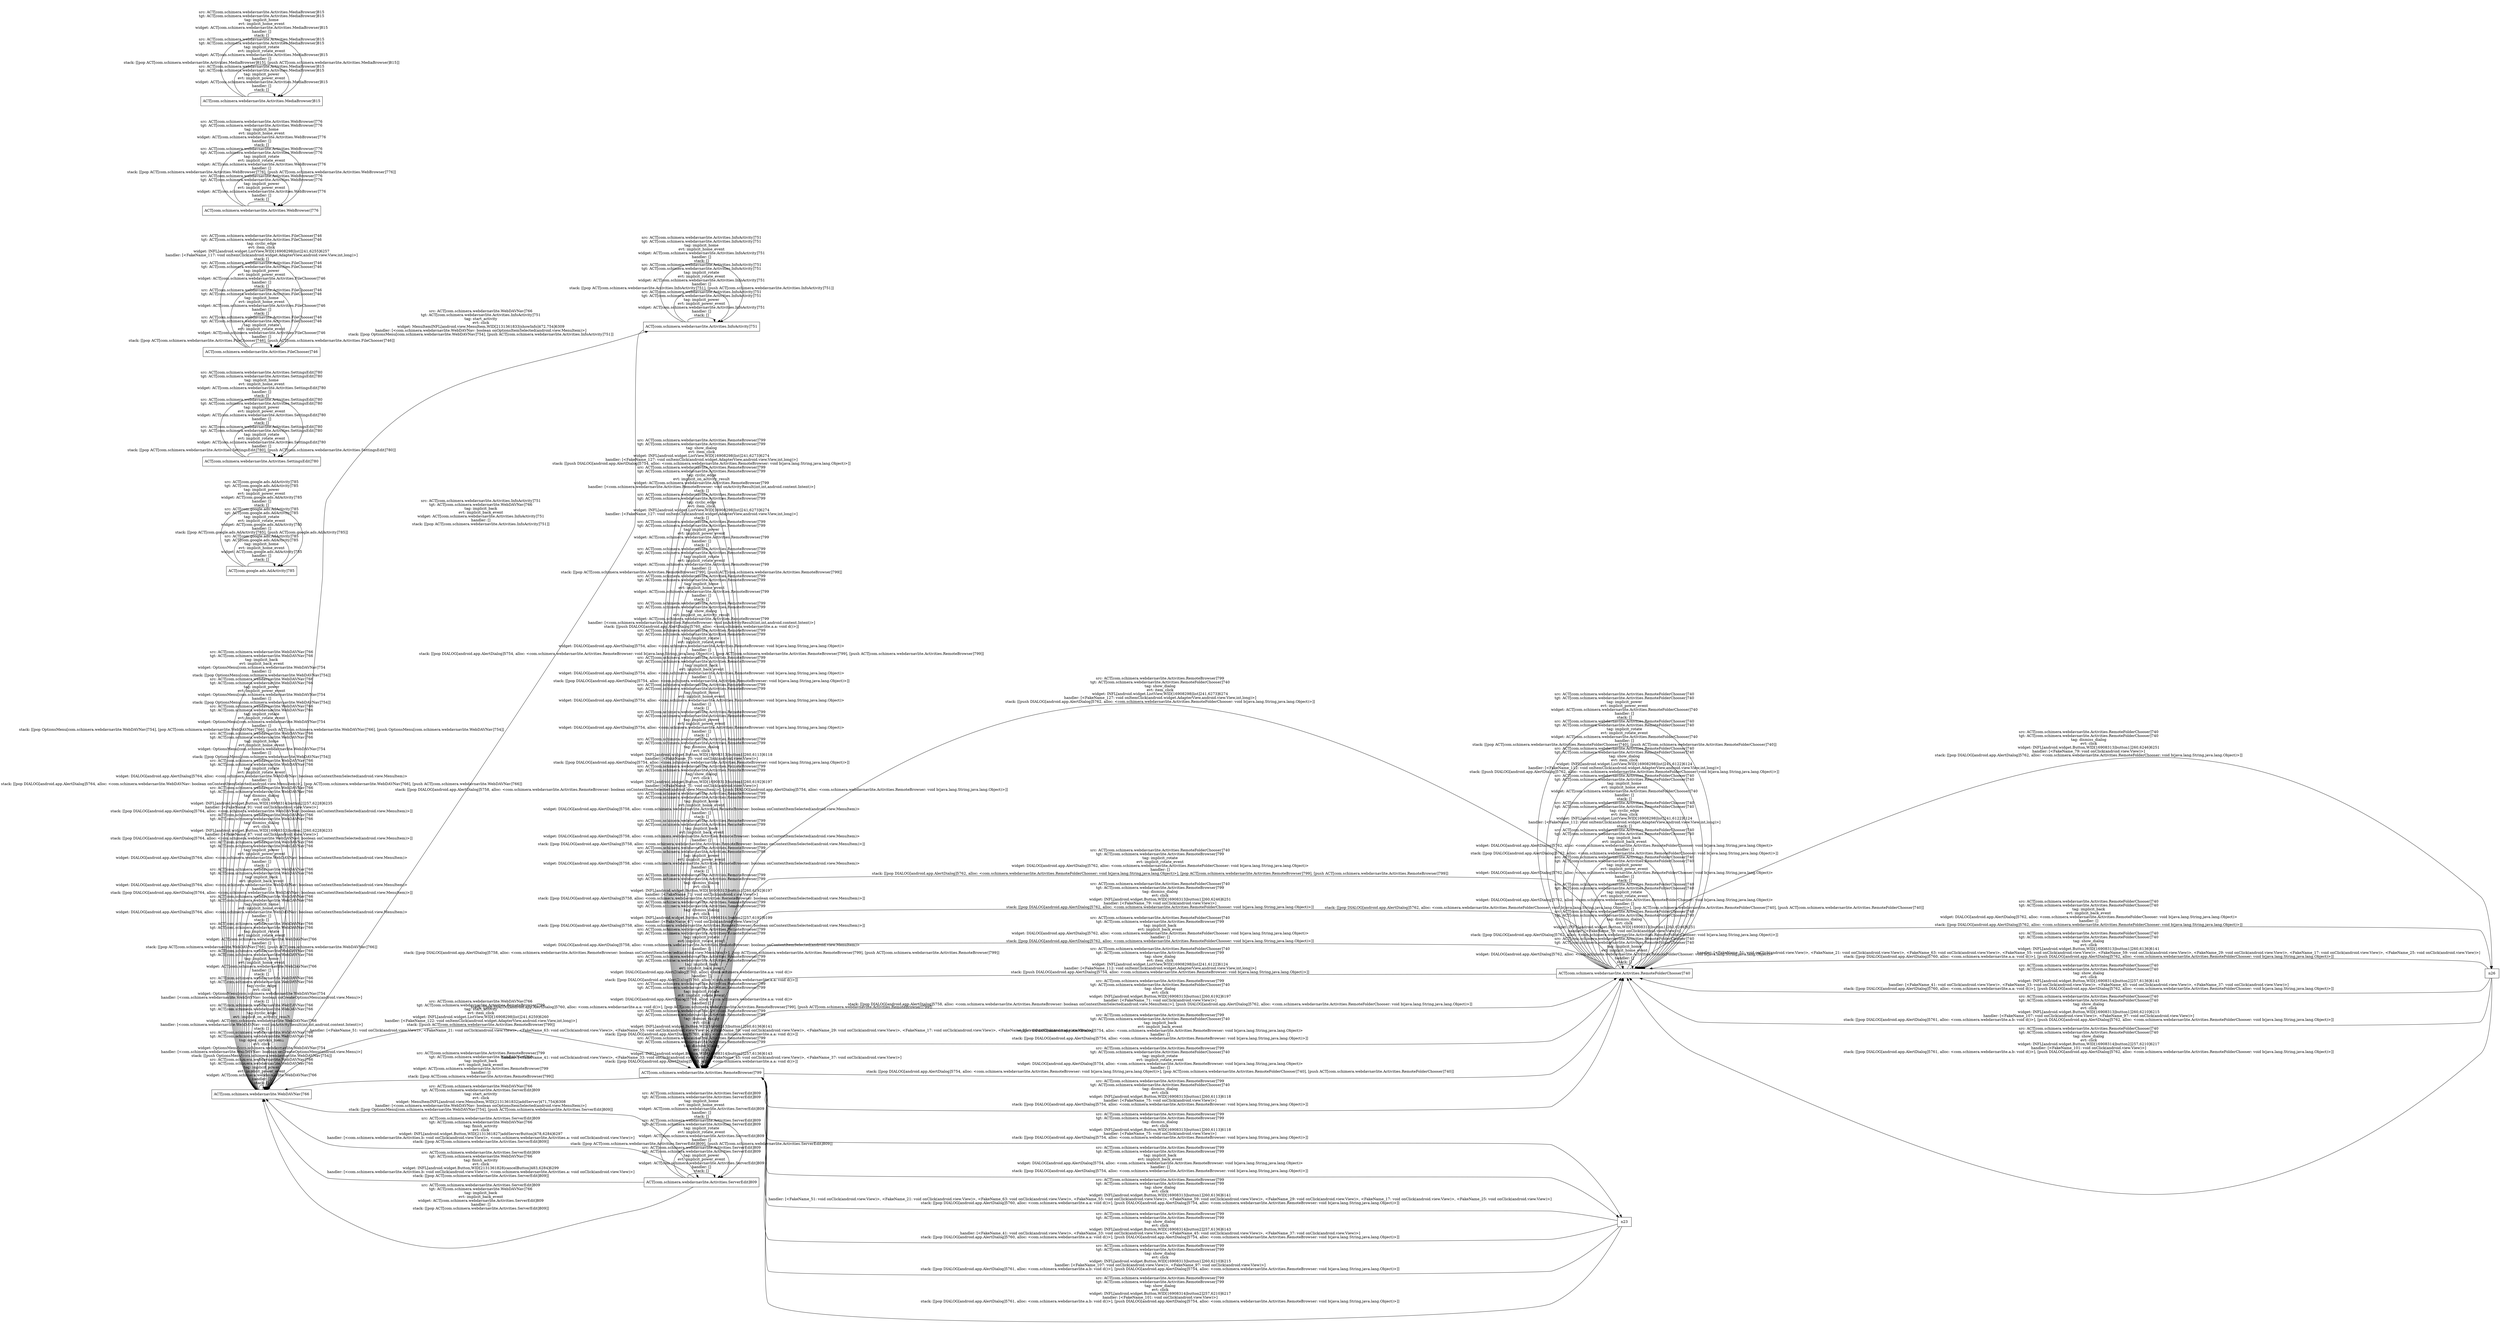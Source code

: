digraph G {
 rankdir=LR;
 node[shape=box];
 n4 [label="ACT[com.schimera.webdavnavlite.WebDAVNav]766"];
 n7 [label="ACT[com.google.ads.AdActivity]785"];
 n6 [label="ACT[com.schimera.webdavnavlite.Activities.SettingsEdit]780"];
 n2 [label="ACT[com.schimera.webdavnavlite.Activities.FileChooser]746"];
 n5 [label="ACT[com.schimera.webdavnavlite.Activities.WebBrowser]776"];
 n3 [label="ACT[com.schimera.webdavnavlite.Activities.InfoActivity]751"];
 n1 [label="ACT[com.schimera.webdavnavlite.Activities.RemoteFolderChooser]740"];
 n8 [label="ACT[com.schimera.webdavnavlite.Activities.RemoteBrowser]799"];
 n9 [label="ACT[com.schimera.webdavnavlite.Activities.ServerEdit]809"];
 n10 [label="ACT[com.schimera.webdavnavlite.Activities.MediaBrowser]815"];
 n8 -> n8 [label="src: ACT[com.schimera.webdavnavlite.Activities.RemoteBrowser]799\ntgt: ACT[com.schimera.webdavnavlite.Activities.RemoteBrowser]799\ntag: dismiss_dialog\nevt: click\nwidget: INFL[android.widget.Button,WID[16908314|button2]257,6136]6143\nhandler: [<FakeName_41: void onClick(android.view.View)>, <FakeName_33: void onClick(android.view.View)>, <FakeName_45: void onClick(android.view.View)>, <FakeName_37: void onClick(android.view.View)>]\nstack: [[pop DIALOG[android.app.AlertDialog]5760, alloc: <com.schimera.webdavnavlite.a.a: void d()>]]\n"];
 n8 -> n8 [label="src: ACT[com.schimera.webdavnavlite.Activities.RemoteBrowser]799\ntgt: ACT[com.schimera.webdavnavlite.Activities.RemoteBrowser]799\ntag: dismiss_dialog\nevt: click\nwidget: INFL[android.widget.Button,WID[16908313|button1]260,6136]6141\nhandler: [<FakeName_51: void onClick(android.view.View)>, <FakeName_21: void onClick(android.view.View)>, <FakeName_63: void onClick(android.view.View)>, <FakeName_55: void onClick(android.view.View)>, <FakeName_59: void onClick(android.view.View)>, <FakeName_29: void onClick(android.view.View)>, <FakeName_17: void onClick(android.view.View)>, <FakeName_25: void onClick(android.view.View)>]\nstack: [[pop DIALOG[android.app.AlertDialog]5760, alloc: <com.schimera.webdavnavlite.a.a: void d()>]]\n"];
 n8 -> n8 [label="src: ACT[com.schimera.webdavnavlite.Activities.RemoteBrowser]799\ntgt: ACT[com.schimera.webdavnavlite.Activities.RemoteBrowser]799\ntag: implicit_rotate\nevt: implicit_rotate_event\nwidget: DIALOG[android.app.AlertDialog]5760, alloc: <com.schimera.webdavnavlite.a.a: void d()>\nhandler: []\nstack: [[pop DIALOG[android.app.AlertDialog]5760, alloc: <com.schimera.webdavnavlite.a.a: void d()>], [pop ACT[com.schimera.webdavnavlite.Activities.RemoteBrowser]799], [push ACT[com.schimera.webdavnavlite.Activities.RemoteBrowser]799]]\n"];
 n8 -> n8 [label="src: ACT[com.schimera.webdavnavlite.Activities.RemoteBrowser]799\ntgt: ACT[com.schimera.webdavnavlite.Activities.RemoteBrowser]799\ntag: implicit_back\nevt: implicit_back_event\nwidget: DIALOG[android.app.AlertDialog]5760, alloc: <com.schimera.webdavnavlite.a.a: void d()>\nhandler: []\nstack: [[pop DIALOG[android.app.AlertDialog]5760, alloc: <com.schimera.webdavnavlite.a.a: void d()>]]\n"];
 n23 -> n8 [label="src: ACT[com.schimera.webdavnavlite.Activities.RemoteBrowser]799\ntgt: ACT[com.schimera.webdavnavlite.Activities.RemoteBrowser]799\ntag: show_dialog\nevt: click\nwidget: INFL[android.widget.Button,WID[16908313|button1]260,6136]6141\nhandler: [<FakeName_51: void onClick(android.view.View)>, <FakeName_21: void onClick(android.view.View)>, <FakeName_63: void onClick(android.view.View)>, <FakeName_55: void onClick(android.view.View)>, <FakeName_59: void onClick(android.view.View)>, <FakeName_29: void onClick(android.view.View)>, <FakeName_17: void onClick(android.view.View)>, <FakeName_25: void onClick(android.view.View)>]\nstack: [[pop DIALOG[android.app.AlertDialog]5760, alloc: <com.schimera.webdavnavlite.a.a: void d()>], [push DIALOG[android.app.AlertDialog]5754, alloc: <com.schimera.webdavnavlite.Activities.RemoteBrowser: void b(java.lang.String,java.lang.Object)>]]\n"];
 n23 -> n8 [label="src: ACT[com.schimera.webdavnavlite.Activities.RemoteBrowser]799\ntgt: ACT[com.schimera.webdavnavlite.Activities.RemoteBrowser]799\ntag: show_dialog\nevt: click\nwidget: INFL[android.widget.Button,WID[16908314|button2]257,6136]6143\nhandler: [<FakeName_41: void onClick(android.view.View)>, <FakeName_33: void onClick(android.view.View)>, <FakeName_45: void onClick(android.view.View)>, <FakeName_37: void onClick(android.view.View)>]\nstack: [[pop DIALOG[android.app.AlertDialog]5760, alloc: <com.schimera.webdavnavlite.a.a: void d()>], [push DIALOG[android.app.AlertDialog]5754, alloc: <com.schimera.webdavnavlite.Activities.RemoteBrowser: void b(java.lang.String,java.lang.Object)>]]\n"];
 n26 -> n1 [label="src: ACT[com.schimera.webdavnavlite.Activities.RemoteFolderChooser]740\ntgt: ACT[com.schimera.webdavnavlite.Activities.RemoteFolderChooser]740\ntag: show_dialog\nevt: click\nwidget: INFL[android.widget.Button,WID[16908313|button1]260,6136]6141\nhandler: [<FakeName_51: void onClick(android.view.View)>, <FakeName_21: void onClick(android.view.View)>, <FakeName_63: void onClick(android.view.View)>, <FakeName_55: void onClick(android.view.View)>, <FakeName_59: void onClick(android.view.View)>, <FakeName_29: void onClick(android.view.View)>, <FakeName_17: void onClick(android.view.View)>, <FakeName_25: void onClick(android.view.View)>]\nstack: [[pop DIALOG[android.app.AlertDialog]5760, alloc: <com.schimera.webdavnavlite.a.a: void d()>], [push DIALOG[android.app.AlertDialog]5762, alloc: <com.schimera.webdavnavlite.Activities.RemoteFolderChooser: void b(java.lang.String,java.lang.Object)>]]\n"];
 n26 -> n1 [label="src: ACT[com.schimera.webdavnavlite.Activities.RemoteFolderChooser]740\ntgt: ACT[com.schimera.webdavnavlite.Activities.RemoteFolderChooser]740\ntag: show_dialog\nevt: click\nwidget: INFL[android.widget.Button,WID[16908314|button2]257,6136]6143\nhandler: [<FakeName_41: void onClick(android.view.View)>, <FakeName_33: void onClick(android.view.View)>, <FakeName_45: void onClick(android.view.View)>, <FakeName_37: void onClick(android.view.View)>]\nstack: [[pop DIALOG[android.app.AlertDialog]5760, alloc: <com.schimera.webdavnavlite.a.a: void d()>], [push DIALOG[android.app.AlertDialog]5762, alloc: <com.schimera.webdavnavlite.Activities.RemoteFolderChooser: void b(java.lang.String,java.lang.Object)>]]\n"];
 n4 -> n4 [label="src: ACT[com.schimera.webdavnavlite.WebDAVNav]766\ntgt: ACT[com.schimera.webdavnavlite.WebDAVNav]766\ntag: implicit_power\nevt: implicit_power_event\nwidget: ACT[com.schimera.webdavnavlite.WebDAVNav]766\nhandler: []\nstack: []\n"];
 n4 -> n4 [label="src: ACT[com.schimera.webdavnavlite.WebDAVNav]766\ntgt: ACT[com.schimera.webdavnavlite.WebDAVNav]766\ntag: open_options_menu\nevt: click\nwidget: OptionsMenu[com.schimera.webdavnavlite.WebDAVNav]754\nhandler: [<com.schimera.webdavnavlite.WebDAVNav: boolean onCreateOptionsMenu(android.view.Menu)>]\nstack: [[push OptionsMenu[com.schimera.webdavnavlite.WebDAVNav]754]]\n"];
 n4 -> n4 [label="src: ACT[com.schimera.webdavnavlite.WebDAVNav]766\ntgt: ACT[com.schimera.webdavnavlite.WebDAVNav]766\ntag: cyclic_edge\nevt: implicit_on_activity_result\nwidget: ACT[com.schimera.webdavnavlite.WebDAVNav]766\nhandler: [<com.schimera.webdavnavlite.WebDAVNav: void onActivityResult(int,int,android.content.Intent)>]\nstack: []\n"];
 n4 -> n4 [label="src: ACT[com.schimera.webdavnavlite.WebDAVNav]766\ntgt: ACT[com.schimera.webdavnavlite.WebDAVNav]766\ntag: cyclic_edge\nevt: click\nwidget: OptionsMenu[com.schimera.webdavnavlite.WebDAVNav]754\nhandler: [<com.schimera.webdavnavlite.WebDAVNav: boolean onCreateOptionsMenu(android.view.Menu)>]\nstack: []\n"];
 n4 -> n4 [label="src: ACT[com.schimera.webdavnavlite.WebDAVNav]766\ntgt: ACT[com.schimera.webdavnavlite.WebDAVNav]766\ntag: implicit_home\nevt: implicit_home_event\nwidget: ACT[com.schimera.webdavnavlite.WebDAVNav]766\nhandler: []\nstack: []\n"];
 n4 -> n4 [label="src: ACT[com.schimera.webdavnavlite.WebDAVNav]766\ntgt: ACT[com.schimera.webdavnavlite.WebDAVNav]766\ntag: implicit_rotate\nevt: implicit_rotate_event\nwidget: ACT[com.schimera.webdavnavlite.WebDAVNav]766\nhandler: []\nstack: [[pop ACT[com.schimera.webdavnavlite.WebDAVNav]766], [push ACT[com.schimera.webdavnavlite.WebDAVNav]766]]\n"];
 n4 -> n8 [label="src: ACT[com.schimera.webdavnavlite.WebDAVNav]766\ntgt: ACT[com.schimera.webdavnavlite.Activities.RemoteBrowser]799\ntag: start_activity\nevt: item_click\nwidget: INFL[android.widget.ListView,WID[16908298|list]241,6259]6260\nhandler: [<FakeName_122: void onItemClick(android.widget.AdapterView,android.view.View,int,long)>]\nstack: [[push ACT[com.schimera.webdavnavlite.Activities.RemoteBrowser]799]]\n"];
 n7 -> n7 [label="src: ACT[com.google.ads.AdActivity]785\ntgt: ACT[com.google.ads.AdActivity]785\ntag: implicit_home\nevt: implicit_home_event\nwidget: ACT[com.google.ads.AdActivity]785\nhandler: []\nstack: []\n"];
 n7 -> n7 [label="src: ACT[com.google.ads.AdActivity]785\ntgt: ACT[com.google.ads.AdActivity]785\ntag: implicit_rotate\nevt: implicit_rotate_event\nwidget: ACT[com.google.ads.AdActivity]785\nhandler: []\nstack: [[pop ACT[com.google.ads.AdActivity]785], [push ACT[com.google.ads.AdActivity]785]]\n"];
 n7 -> n7 [label="src: ACT[com.google.ads.AdActivity]785\ntgt: ACT[com.google.ads.AdActivity]785\ntag: implicit_power\nevt: implicit_power_event\nwidget: ACT[com.google.ads.AdActivity]785\nhandler: []\nstack: []\n"];
 n8 -> n1 [label="src: ACT[com.schimera.webdavnavlite.Activities.RemoteBrowser]799\ntgt: ACT[com.schimera.webdavnavlite.Activities.RemoteFolderChooser]740\ntag: show_dialog\nevt: click\nwidget: INFL[android.widget.Button,WID[16908313|button1]260,6192]6197\nhandler: [<FakeName_71: void onClick(android.view.View)>]\nstack: [[pop DIALOG[android.app.AlertDialog]5758, alloc: <com.schimera.webdavnavlite.Activities.RemoteBrowser: boolean onContextItemSelected(android.view.MenuItem)>], [push DIALOG[android.app.AlertDialog]5762, alloc: <com.schimera.webdavnavlite.Activities.RemoteFolderChooser: void b(java.lang.String,java.lang.Object)>]]\n"];
 n8 -> n8 [label="src: ACT[com.schimera.webdavnavlite.Activities.RemoteBrowser]799\ntgt: ACT[com.schimera.webdavnavlite.Activities.RemoteBrowser]799\ntag: implicit_rotate\nevt: implicit_rotate_event\nwidget: DIALOG[android.app.AlertDialog]5758, alloc: <com.schimera.webdavnavlite.Activities.RemoteBrowser: boolean onContextItemSelected(android.view.MenuItem)>\nhandler: []\nstack: [[pop DIALOG[android.app.AlertDialog]5758, alloc: <com.schimera.webdavnavlite.Activities.RemoteBrowser: boolean onContextItemSelected(android.view.MenuItem)>], [pop ACT[com.schimera.webdavnavlite.Activities.RemoteBrowser]799], [push ACT[com.schimera.webdavnavlite.Activities.RemoteBrowser]799]]\n"];
 n8 -> n8 [label="src: ACT[com.schimera.webdavnavlite.Activities.RemoteBrowser]799\ntgt: ACT[com.schimera.webdavnavlite.Activities.RemoteBrowser]799\ntag: dismiss_dialog\nevt: click\nwidget: INFL[android.widget.Button,WID[16908314|button2]257,6192]6199\nhandler: [<FakeName_67: void onClick(android.view.View)>]\nstack: [[pop DIALOG[android.app.AlertDialog]5758, alloc: <com.schimera.webdavnavlite.Activities.RemoteBrowser: boolean onContextItemSelected(android.view.MenuItem)>]]\n"];
 n8 -> n8 [label="src: ACT[com.schimera.webdavnavlite.Activities.RemoteBrowser]799\ntgt: ACT[com.schimera.webdavnavlite.Activities.RemoteBrowser]799\ntag: dismiss_dialog\nevt: click\nwidget: INFL[android.widget.Button,WID[16908313|button1]260,6192]6197\nhandler: [<FakeName_71: void onClick(android.view.View)>]\nstack: [[pop DIALOG[android.app.AlertDialog]5758, alloc: <com.schimera.webdavnavlite.Activities.RemoteBrowser: boolean onContextItemSelected(android.view.MenuItem)>]]\n"];
 n8 -> n8 [label="src: ACT[com.schimera.webdavnavlite.Activities.RemoteBrowser]799\ntgt: ACT[com.schimera.webdavnavlite.Activities.RemoteBrowser]799\ntag: implicit_power\nevt: implicit_power_event\nwidget: DIALOG[android.app.AlertDialog]5758, alloc: <com.schimera.webdavnavlite.Activities.RemoteBrowser: boolean onContextItemSelected(android.view.MenuItem)>\nhandler: []\nstack: []\n"];
 n8 -> n8 [label="src: ACT[com.schimera.webdavnavlite.Activities.RemoteBrowser]799\ntgt: ACT[com.schimera.webdavnavlite.Activities.RemoteBrowser]799\ntag: implicit_back\nevt: implicit_back_event\nwidget: DIALOG[android.app.AlertDialog]5758, alloc: <com.schimera.webdavnavlite.Activities.RemoteBrowser: boolean onContextItemSelected(android.view.MenuItem)>\nhandler: []\nstack: [[pop DIALOG[android.app.AlertDialog]5758, alloc: <com.schimera.webdavnavlite.Activities.RemoteBrowser: boolean onContextItemSelected(android.view.MenuItem)>]]\n"];
 n8 -> n8 [label="src: ACT[com.schimera.webdavnavlite.Activities.RemoteBrowser]799\ntgt: ACT[com.schimera.webdavnavlite.Activities.RemoteBrowser]799\ntag: implicit_home\nevt: implicit_home_event\nwidget: DIALOG[android.app.AlertDialog]5758, alloc: <com.schimera.webdavnavlite.Activities.RemoteBrowser: boolean onContextItemSelected(android.view.MenuItem)>\nhandler: []\nstack: []\n"];
 n8 -> n8 [label="src: ACT[com.schimera.webdavnavlite.Activities.RemoteBrowser]799\ntgt: ACT[com.schimera.webdavnavlite.Activities.RemoteBrowser]799\ntag: show_dialog\nevt: click\nwidget: INFL[android.widget.Button,WID[16908313|button1]260,6192]6197\nhandler: [<FakeName_71: void onClick(android.view.View)>]\nstack: [[pop DIALOG[android.app.AlertDialog]5758, alloc: <com.schimera.webdavnavlite.Activities.RemoteBrowser: boolean onContextItemSelected(android.view.MenuItem)>], [push DIALOG[android.app.AlertDialog]5754, alloc: <com.schimera.webdavnavlite.Activities.RemoteBrowser: void b(java.lang.String,java.lang.Object)>]]\n"];
 n6 -> n6 [label="src: ACT[com.schimera.webdavnavlite.Activities.SettingsEdit]780\ntgt: ACT[com.schimera.webdavnavlite.Activities.SettingsEdit]780\ntag: implicit_rotate\nevt: implicit_rotate_event\nwidget: ACT[com.schimera.webdavnavlite.Activities.SettingsEdit]780\nhandler: []\nstack: [[pop ACT[com.schimera.webdavnavlite.Activities.SettingsEdit]780], [push ACT[com.schimera.webdavnavlite.Activities.SettingsEdit]780]]\n"];
 n6 -> n6 [label="src: ACT[com.schimera.webdavnavlite.Activities.SettingsEdit]780\ntgt: ACT[com.schimera.webdavnavlite.Activities.SettingsEdit]780\ntag: implicit_power\nevt: implicit_power_event\nwidget: ACT[com.schimera.webdavnavlite.Activities.SettingsEdit]780\nhandler: []\nstack: []\n"];
 n6 -> n6 [label="src: ACT[com.schimera.webdavnavlite.Activities.SettingsEdit]780\ntgt: ACT[com.schimera.webdavnavlite.Activities.SettingsEdit]780\ntag: implicit_home\nevt: implicit_home_event\nwidget: ACT[com.schimera.webdavnavlite.Activities.SettingsEdit]780\nhandler: []\nstack: []\n"];
 n8 -> n1 [label="src: ACT[com.schimera.webdavnavlite.Activities.RemoteBrowser]799\ntgt: ACT[com.schimera.webdavnavlite.Activities.RemoteFolderChooser]740\ntag: implicit_back\nevt: implicit_back_event\nwidget: DIALOG[android.app.AlertDialog]5754, alloc: <com.schimera.webdavnavlite.Activities.RemoteBrowser: void b(java.lang.String,java.lang.Object)>\nhandler: []\nstack: [[pop DIALOG[android.app.AlertDialog]5754, alloc: <com.schimera.webdavnavlite.Activities.RemoteBrowser: void b(java.lang.String,java.lang.Object)>]]\n"];
 n8 -> n1 [label="src: ACT[com.schimera.webdavnavlite.Activities.RemoteBrowser]799\ntgt: ACT[com.schimera.webdavnavlite.Activities.RemoteFolderChooser]740\ntag: implicit_rotate\nevt: implicit_rotate_event\nwidget: DIALOG[android.app.AlertDialog]5754, alloc: <com.schimera.webdavnavlite.Activities.RemoteBrowser: void b(java.lang.String,java.lang.Object)>\nhandler: []\nstack: [[pop DIALOG[android.app.AlertDialog]5754, alloc: <com.schimera.webdavnavlite.Activities.RemoteBrowser: void b(java.lang.String,java.lang.Object)>], [pop ACT[com.schimera.webdavnavlite.Activities.RemoteFolderChooser]740], [push ACT[com.schimera.webdavnavlite.Activities.RemoteFolderChooser]740]]\n"];
 n8 -> n8 [label="src: ACT[com.schimera.webdavnavlite.Activities.RemoteBrowser]799\ntgt: ACT[com.schimera.webdavnavlite.Activities.RemoteBrowser]799\ntag: dismiss_dialog\nevt: click\nwidget: INFL[android.widget.Button,WID[16908313|button1]260,6113]6118\nhandler: [<FakeName_75: void onClick(android.view.View)>]\nstack: [[pop DIALOG[android.app.AlertDialog]5754, alloc: <com.schimera.webdavnavlite.Activities.RemoteBrowser: void b(java.lang.String,java.lang.Object)>]]\n"];
 n8 -> n8 [label="src: ACT[com.schimera.webdavnavlite.Activities.RemoteBrowser]799\ntgt: ACT[com.schimera.webdavnavlite.Activities.RemoteBrowser]799\ntag: implicit_power\nevt: implicit_power_event\nwidget: DIALOG[android.app.AlertDialog]5754, alloc: <com.schimera.webdavnavlite.Activities.RemoteBrowser: void b(java.lang.String,java.lang.Object)>\nhandler: []\nstack: []\n"];
 n8 -> n8 [label="src: ACT[com.schimera.webdavnavlite.Activities.RemoteBrowser]799\ntgt: ACT[com.schimera.webdavnavlite.Activities.RemoteBrowser]799\ntag: implicit_home\nevt: implicit_home_event\nwidget: DIALOG[android.app.AlertDialog]5754, alloc: <com.schimera.webdavnavlite.Activities.RemoteBrowser: void b(java.lang.String,java.lang.Object)>\nhandler: []\nstack: []\n"];
 n8 -> n23 [label="src: ACT[com.schimera.webdavnavlite.Activities.RemoteBrowser]799\ntgt: ACT[com.schimera.webdavnavlite.Activities.RemoteBrowser]799\ntag: dismiss_dialog\nevt: click\nwidget: INFL[android.widget.Button,WID[16908313|button1]260,6113]6118\nhandler: [<FakeName_75: void onClick(android.view.View)>]\nstack: [[pop DIALOG[android.app.AlertDialog]5754, alloc: <com.schimera.webdavnavlite.Activities.RemoteBrowser: void b(java.lang.String,java.lang.Object)>]]\n"];
 n8 -> n8 [label="src: ACT[com.schimera.webdavnavlite.Activities.RemoteBrowser]799\ntgt: ACT[com.schimera.webdavnavlite.Activities.RemoteBrowser]799\ntag: implicit_back\nevt: implicit_back_event\nwidget: DIALOG[android.app.AlertDialog]5754, alloc: <com.schimera.webdavnavlite.Activities.RemoteBrowser: void b(java.lang.String,java.lang.Object)>\nhandler: []\nstack: [[pop DIALOG[android.app.AlertDialog]5754, alloc: <com.schimera.webdavnavlite.Activities.RemoteBrowser: void b(java.lang.String,java.lang.Object)>]]\n"];
 n8 -> n8 [label="src: ACT[com.schimera.webdavnavlite.Activities.RemoteBrowser]799\ntgt: ACT[com.schimera.webdavnavlite.Activities.RemoteBrowser]799\ntag: implicit_rotate\nevt: implicit_rotate_event\nwidget: DIALOG[android.app.AlertDialog]5754, alloc: <com.schimera.webdavnavlite.Activities.RemoteBrowser: void b(java.lang.String,java.lang.Object)>\nhandler: []\nstack: [[pop DIALOG[android.app.AlertDialog]5754, alloc: <com.schimera.webdavnavlite.Activities.RemoteBrowser: void b(java.lang.String,java.lang.Object)>], [pop ACT[com.schimera.webdavnavlite.Activities.RemoteBrowser]799], [push ACT[com.schimera.webdavnavlite.Activities.RemoteBrowser]799]]\n"];
 n8 -> n23 [label="src: ACT[com.schimera.webdavnavlite.Activities.RemoteBrowser]799\ntgt: ACT[com.schimera.webdavnavlite.Activities.RemoteBrowser]799\ntag: implicit_back\nevt: implicit_back_event\nwidget: DIALOG[android.app.AlertDialog]5754, alloc: <com.schimera.webdavnavlite.Activities.RemoteBrowser: void b(java.lang.String,java.lang.Object)>\nhandler: []\nstack: [[pop DIALOG[android.app.AlertDialog]5754, alloc: <com.schimera.webdavnavlite.Activities.RemoteBrowser: void b(java.lang.String,java.lang.Object)>]]\n"];
 n8 -> n1 [label="src: ACT[com.schimera.webdavnavlite.Activities.RemoteBrowser]799\ntgt: ACT[com.schimera.webdavnavlite.Activities.RemoteFolderChooser]740\ntag: dismiss_dialog\nevt: click\nwidget: INFL[android.widget.Button,WID[16908313|button1]260,6113]6118\nhandler: [<FakeName_75: void onClick(android.view.View)>]\nstack: [[pop DIALOG[android.app.AlertDialog]5754, alloc: <com.schimera.webdavnavlite.Activities.RemoteBrowser: void b(java.lang.String,java.lang.Object)>]]\n"];
 n1 -> n8 [label="src: ACT[com.schimera.webdavnavlite.Activities.RemoteFolderChooser]740\ntgt: ACT[com.schimera.webdavnavlite.Activities.RemoteBrowser]799\ntag: implicit_rotate\nevt: implicit_rotate_event\nwidget: DIALOG[android.app.AlertDialog]5762, alloc: <com.schimera.webdavnavlite.Activities.RemoteFolderChooser: void b(java.lang.String,java.lang.Object)>\nhandler: []\nstack: [[pop DIALOG[android.app.AlertDialog]5762, alloc: <com.schimera.webdavnavlite.Activities.RemoteFolderChooser: void b(java.lang.String,java.lang.Object)>], [pop ACT[com.schimera.webdavnavlite.Activities.RemoteBrowser]799], [push ACT[com.schimera.webdavnavlite.Activities.RemoteBrowser]799]]\n"];
 n1 -> n8 [label="src: ACT[com.schimera.webdavnavlite.Activities.RemoteFolderChooser]740\ntgt: ACT[com.schimera.webdavnavlite.Activities.RemoteBrowser]799\ntag: dismiss_dialog\nevt: click\nwidget: INFL[android.widget.Button,WID[16908313|button1]260,6246]6251\nhandler: [<FakeName_79: void onClick(android.view.View)>]\nstack: [[pop DIALOG[android.app.AlertDialog]5762, alloc: <com.schimera.webdavnavlite.Activities.RemoteFolderChooser: void b(java.lang.String,java.lang.Object)>]]\n"];
 n1 -> n26 [label="src: ACT[com.schimera.webdavnavlite.Activities.RemoteFolderChooser]740\ntgt: ACT[com.schimera.webdavnavlite.Activities.RemoteFolderChooser]740\ntag: dismiss_dialog\nevt: click\nwidget: INFL[android.widget.Button,WID[16908313|button1]260,6246]6251\nhandler: [<FakeName_79: void onClick(android.view.View)>]\nstack: [[pop DIALOG[android.app.AlertDialog]5762, alloc: <com.schimera.webdavnavlite.Activities.RemoteFolderChooser: void b(java.lang.String,java.lang.Object)>]]\n"];
 n1 -> n1 [label="src: ACT[com.schimera.webdavnavlite.Activities.RemoteFolderChooser]740\ntgt: ACT[com.schimera.webdavnavlite.Activities.RemoteFolderChooser]740\ntag: implicit_home\nevt: implicit_home_event\nwidget: DIALOG[android.app.AlertDialog]5762, alloc: <com.schimera.webdavnavlite.Activities.RemoteFolderChooser: void b(java.lang.String,java.lang.Object)>\nhandler: []\nstack: []\n"];
 n1 -> n26 [label="src: ACT[com.schimera.webdavnavlite.Activities.RemoteFolderChooser]740\ntgt: ACT[com.schimera.webdavnavlite.Activities.RemoteFolderChooser]740\ntag: implicit_back\nevt: implicit_back_event\nwidget: DIALOG[android.app.AlertDialog]5762, alloc: <com.schimera.webdavnavlite.Activities.RemoteFolderChooser: void b(java.lang.String,java.lang.Object)>\nhandler: []\nstack: [[pop DIALOG[android.app.AlertDialog]5762, alloc: <com.schimera.webdavnavlite.Activities.RemoteFolderChooser: void b(java.lang.String,java.lang.Object)>]]\n"];
 n1 -> n1 [label="src: ACT[com.schimera.webdavnavlite.Activities.RemoteFolderChooser]740\ntgt: ACT[com.schimera.webdavnavlite.Activities.RemoteFolderChooser]740\ntag: dismiss_dialog\nevt: click\nwidget: INFL[android.widget.Button,WID[16908313|button1]260,6246]6251\nhandler: [<FakeName_79: void onClick(android.view.View)>]\nstack: [[pop DIALOG[android.app.AlertDialog]5762, alloc: <com.schimera.webdavnavlite.Activities.RemoteFolderChooser: void b(java.lang.String,java.lang.Object)>]]\n"];
 n1 -> n1 [label="src: ACT[com.schimera.webdavnavlite.Activities.RemoteFolderChooser]740\ntgt: ACT[com.schimera.webdavnavlite.Activities.RemoteFolderChooser]740\ntag: implicit_rotate\nevt: implicit_rotate_event\nwidget: DIALOG[android.app.AlertDialog]5762, alloc: <com.schimera.webdavnavlite.Activities.RemoteFolderChooser: void b(java.lang.String,java.lang.Object)>\nhandler: []\nstack: [[pop DIALOG[android.app.AlertDialog]5762, alloc: <com.schimera.webdavnavlite.Activities.RemoteFolderChooser: void b(java.lang.String,java.lang.Object)>], [pop ACT[com.schimera.webdavnavlite.Activities.RemoteFolderChooser]740], [push ACT[com.schimera.webdavnavlite.Activities.RemoteFolderChooser]740]]\n"];
 n1 -> n1 [label="src: ACT[com.schimera.webdavnavlite.Activities.RemoteFolderChooser]740\ntgt: ACT[com.schimera.webdavnavlite.Activities.RemoteFolderChooser]740\ntag: implicit_power\nevt: implicit_power_event\nwidget: DIALOG[android.app.AlertDialog]5762, alloc: <com.schimera.webdavnavlite.Activities.RemoteFolderChooser: void b(java.lang.String,java.lang.Object)>\nhandler: []\nstack: []\n"];
 n1 -> n1 [label="src: ACT[com.schimera.webdavnavlite.Activities.RemoteFolderChooser]740\ntgt: ACT[com.schimera.webdavnavlite.Activities.RemoteFolderChooser]740\ntag: implicit_back\nevt: implicit_back_event\nwidget: DIALOG[android.app.AlertDialog]5762, alloc: <com.schimera.webdavnavlite.Activities.RemoteFolderChooser: void b(java.lang.String,java.lang.Object)>\nhandler: []\nstack: [[pop DIALOG[android.app.AlertDialog]5762, alloc: <com.schimera.webdavnavlite.Activities.RemoteFolderChooser: void b(java.lang.String,java.lang.Object)>]]\n"];
 n1 -> n8 [label="src: ACT[com.schimera.webdavnavlite.Activities.RemoteFolderChooser]740\ntgt: ACT[com.schimera.webdavnavlite.Activities.RemoteBrowser]799\ntag: implicit_back\nevt: implicit_back_event\nwidget: DIALOG[android.app.AlertDialog]5762, alloc: <com.schimera.webdavnavlite.Activities.RemoteFolderChooser: void b(java.lang.String,java.lang.Object)>\nhandler: []\nstack: [[pop DIALOG[android.app.AlertDialog]5762, alloc: <com.schimera.webdavnavlite.Activities.RemoteFolderChooser: void b(java.lang.String,java.lang.Object)>]]\n"];
 n2 -> n2 [label="src: ACT[com.schimera.webdavnavlite.Activities.FileChooser]746\ntgt: ACT[com.schimera.webdavnavlite.Activities.FileChooser]746\ntag: implicit_rotate\nevt: implicit_rotate_event\nwidget: ACT[com.schimera.webdavnavlite.Activities.FileChooser]746\nhandler: []\nstack: [[pop ACT[com.schimera.webdavnavlite.Activities.FileChooser]746], [push ACT[com.schimera.webdavnavlite.Activities.FileChooser]746]]\n"];
 n2 -> n2 [label="src: ACT[com.schimera.webdavnavlite.Activities.FileChooser]746\ntgt: ACT[com.schimera.webdavnavlite.Activities.FileChooser]746\ntag: implicit_home\nevt: implicit_home_event\nwidget: ACT[com.schimera.webdavnavlite.Activities.FileChooser]746\nhandler: []\nstack: []\n"];
 n2 -> n2 [label="src: ACT[com.schimera.webdavnavlite.Activities.FileChooser]746\ntgt: ACT[com.schimera.webdavnavlite.Activities.FileChooser]746\ntag: implicit_power\nevt: implicit_power_event\nwidget: ACT[com.schimera.webdavnavlite.Activities.FileChooser]746\nhandler: []\nstack: []\n"];
 n2 -> n2 [label="src: ACT[com.schimera.webdavnavlite.Activities.FileChooser]746\ntgt: ACT[com.schimera.webdavnavlite.Activities.FileChooser]746\ntag: cyclic_edge\nevt: item_click\nwidget: INFL[android.widget.ListView,WID[16908298|list]241,6255]6257\nhandler: [<FakeName_117: void onItemClick(android.widget.AdapterView,android.view.View,int,long)>]\nstack: []\n"];
 n5 -> n5 [label="src: ACT[com.schimera.webdavnavlite.Activities.WebBrowser]776\ntgt: ACT[com.schimera.webdavnavlite.Activities.WebBrowser]776\ntag: implicit_power\nevt: implicit_power_event\nwidget: ACT[com.schimera.webdavnavlite.Activities.WebBrowser]776\nhandler: []\nstack: []\n"];
 n5 -> n5 [label="src: ACT[com.schimera.webdavnavlite.Activities.WebBrowser]776\ntgt: ACT[com.schimera.webdavnavlite.Activities.WebBrowser]776\ntag: implicit_rotate\nevt: implicit_rotate_event\nwidget: ACT[com.schimera.webdavnavlite.Activities.WebBrowser]776\nhandler: []\nstack: [[pop ACT[com.schimera.webdavnavlite.Activities.WebBrowser]776], [push ACT[com.schimera.webdavnavlite.Activities.WebBrowser]776]]\n"];
 n5 -> n5 [label="src: ACT[com.schimera.webdavnavlite.Activities.WebBrowser]776\ntgt: ACT[com.schimera.webdavnavlite.Activities.WebBrowser]776\ntag: implicit_home\nevt: implicit_home_event\nwidget: ACT[com.schimera.webdavnavlite.Activities.WebBrowser]776\nhandler: []\nstack: []\n"];
 n3 -> n4 [label="src: ACT[com.schimera.webdavnavlite.Activities.InfoActivity]751\ntgt: ACT[com.schimera.webdavnavlite.WebDAVNav]766\ntag: implicit_back\nevt: implicit_back_event\nwidget: ACT[com.schimera.webdavnavlite.Activities.InfoActivity]751\nhandler: []\nstack: [[pop ACT[com.schimera.webdavnavlite.Activities.InfoActivity]751]]\n"];
 n3 -> n3 [label="src: ACT[com.schimera.webdavnavlite.Activities.InfoActivity]751\ntgt: ACT[com.schimera.webdavnavlite.Activities.InfoActivity]751\ntag: implicit_power\nevt: implicit_power_event\nwidget: ACT[com.schimera.webdavnavlite.Activities.InfoActivity]751\nhandler: []\nstack: []\n"];
 n3 -> n3 [label="src: ACT[com.schimera.webdavnavlite.Activities.InfoActivity]751\ntgt: ACT[com.schimera.webdavnavlite.Activities.InfoActivity]751\ntag: implicit_rotate\nevt: implicit_rotate_event\nwidget: ACT[com.schimera.webdavnavlite.Activities.InfoActivity]751\nhandler: []\nstack: [[pop ACT[com.schimera.webdavnavlite.Activities.InfoActivity]751], [push ACT[com.schimera.webdavnavlite.Activities.InfoActivity]751]]\n"];
 n3 -> n3 [label="src: ACT[com.schimera.webdavnavlite.Activities.InfoActivity]751\ntgt: ACT[com.schimera.webdavnavlite.Activities.InfoActivity]751\ntag: implicit_home\nevt: implicit_home_event\nwidget: ACT[com.schimera.webdavnavlite.Activities.InfoActivity]751\nhandler: []\nstack: []\n"];
 n1 -> n8 [label="src: ACT[com.schimera.webdavnavlite.Activities.RemoteFolderChooser]740\ntgt: ACT[com.schimera.webdavnavlite.Activities.RemoteBrowser]799\ntag: show_dialog\nevt: item_click\nwidget: INFL[android.widget.ListView,WID[16908298|list]241,6122]6124\nhandler: [<FakeName_112: void onItemClick(android.widget.AdapterView,android.view.View,int,long)>]\nstack: [[push DIALOG[android.app.AlertDialog]5754, alloc: <com.schimera.webdavnavlite.Activities.RemoteBrowser: void b(java.lang.String,java.lang.Object)>]]\n"];
 n1 -> n1 [label="src: ACT[com.schimera.webdavnavlite.Activities.RemoteFolderChooser]740\ntgt: ACT[com.schimera.webdavnavlite.Activities.RemoteFolderChooser]740\ntag: cyclic_edge\nevt: item_click\nwidget: INFL[android.widget.ListView,WID[16908298|list]241,6122]6124\nhandler: [<FakeName_112: void onItemClick(android.widget.AdapterView,android.view.View,int,long)>]\nstack: []\n"];
 n1 -> n1 [label="src: ACT[com.schimera.webdavnavlite.Activities.RemoteFolderChooser]740\ntgt: ACT[com.schimera.webdavnavlite.Activities.RemoteFolderChooser]740\ntag: implicit_home\nevt: implicit_home_event\nwidget: ACT[com.schimera.webdavnavlite.Activities.RemoteFolderChooser]740\nhandler: []\nstack: []\n"];
 n1 -> n1 [label="src: ACT[com.schimera.webdavnavlite.Activities.RemoteFolderChooser]740\ntgt: ACT[com.schimera.webdavnavlite.Activities.RemoteFolderChooser]740\ntag: show_dialog\nevt: item_click\nwidget: INFL[android.widget.ListView,WID[16908298|list]241,6122]6124\nhandler: [<FakeName_112: void onItemClick(android.widget.AdapterView,android.view.View,int,long)>]\nstack: [[push DIALOG[android.app.AlertDialog]5762, alloc: <com.schimera.webdavnavlite.Activities.RemoteFolderChooser: void b(java.lang.String,java.lang.Object)>]]\n"];
 n1 -> n1 [label="src: ACT[com.schimera.webdavnavlite.Activities.RemoteFolderChooser]740\ntgt: ACT[com.schimera.webdavnavlite.Activities.RemoteFolderChooser]740\ntag: implicit_rotate\nevt: implicit_rotate_event\nwidget: ACT[com.schimera.webdavnavlite.Activities.RemoteFolderChooser]740\nhandler: []\nstack: [[pop ACT[com.schimera.webdavnavlite.Activities.RemoteFolderChooser]740], [push ACT[com.schimera.webdavnavlite.Activities.RemoteFolderChooser]740]]\n"];
 n1 -> n1 [label="src: ACT[com.schimera.webdavnavlite.Activities.RemoteFolderChooser]740\ntgt: ACT[com.schimera.webdavnavlite.Activities.RemoteFolderChooser]740\ntag: implicit_power\nevt: implicit_power_event\nwidget: ACT[com.schimera.webdavnavlite.Activities.RemoteFolderChooser]740\nhandler: []\nstack: []\n"];
 n8 -> n4 [label="src: ACT[com.schimera.webdavnavlite.Activities.RemoteBrowser]799\ntgt: ACT[com.schimera.webdavnavlite.WebDAVNav]766\ntag: implicit_back\nevt: implicit_back_event\nwidget: ACT[com.schimera.webdavnavlite.Activities.RemoteBrowser]799\nhandler: []\nstack: [[pop ACT[com.schimera.webdavnavlite.Activities.RemoteBrowser]799]]\n"];
 n8 -> n8 [label="src: ACT[com.schimera.webdavnavlite.Activities.RemoteBrowser]799\ntgt: ACT[com.schimera.webdavnavlite.Activities.RemoteBrowser]799\ntag: show_dialog\nevt: implicit_on_activity_result\nwidget: ACT[com.schimera.webdavnavlite.Activities.RemoteBrowser]799\nhandler: [<com.schimera.webdavnavlite.Activities.RemoteBrowser: void onActivityResult(int,int,android.content.Intent)>]\nstack: [[push DIALOG[android.app.AlertDialog]5760, alloc: <com.schimera.webdavnavlite.a.a: void d()>]]\n"];
 n8 -> n8 [label="src: ACT[com.schimera.webdavnavlite.Activities.RemoteBrowser]799\ntgt: ACT[com.schimera.webdavnavlite.Activities.RemoteBrowser]799\ntag: implicit_home\nevt: implicit_home_event\nwidget: ACT[com.schimera.webdavnavlite.Activities.RemoteBrowser]799\nhandler: []\nstack: []\n"];
 n8 -> n1 [label="src: ACT[com.schimera.webdavnavlite.Activities.RemoteBrowser]799\ntgt: ACT[com.schimera.webdavnavlite.Activities.RemoteFolderChooser]740\ntag: show_dialog\nevt: item_click\nwidget: INFL[android.widget.ListView,WID[16908298|list]241,6273]6274\nhandler: [<FakeName_127: void onItemClick(android.widget.AdapterView,android.view.View,int,long)>]\nstack: [[push DIALOG[android.app.AlertDialog]5762, alloc: <com.schimera.webdavnavlite.Activities.RemoteFolderChooser: void b(java.lang.String,java.lang.Object)>]]\n"];
 n8 -> n8 [label="src: ACT[com.schimera.webdavnavlite.Activities.RemoteBrowser]799\ntgt: ACT[com.schimera.webdavnavlite.Activities.RemoteBrowser]799\ntag: implicit_rotate\nevt: implicit_rotate_event\nwidget: ACT[com.schimera.webdavnavlite.Activities.RemoteBrowser]799\nhandler: []\nstack: [[pop ACT[com.schimera.webdavnavlite.Activities.RemoteBrowser]799], [push ACT[com.schimera.webdavnavlite.Activities.RemoteBrowser]799]]\n"];
 n8 -> n8 [label="src: ACT[com.schimera.webdavnavlite.Activities.RemoteBrowser]799\ntgt: ACT[com.schimera.webdavnavlite.Activities.RemoteBrowser]799\ntag: implicit_power\nevt: implicit_power_event\nwidget: ACT[com.schimera.webdavnavlite.Activities.RemoteBrowser]799\nhandler: []\nstack: []\n"];
 n8 -> n8 [label="src: ACT[com.schimera.webdavnavlite.Activities.RemoteBrowser]799\ntgt: ACT[com.schimera.webdavnavlite.Activities.RemoteBrowser]799\ntag: cyclic_edge\nevt: item_click\nwidget: INFL[android.widget.ListView,WID[16908298|list]241,6273]6274\nhandler: [<FakeName_127: void onItemClick(android.widget.AdapterView,android.view.View,int,long)>]\nstack: []\n"];
 n8 -> n8 [label="src: ACT[com.schimera.webdavnavlite.Activities.RemoteBrowser]799\ntgt: ACT[com.schimera.webdavnavlite.Activities.RemoteBrowser]799\ntag: cyclic_edge\nevt: implicit_on_activity_result\nwidget: ACT[com.schimera.webdavnavlite.Activities.RemoteBrowser]799\nhandler: [<com.schimera.webdavnavlite.Activities.RemoteBrowser: void onActivityResult(int,int,android.content.Intent)>]\nstack: []\n"];
 n8 -> n8 [label="src: ACT[com.schimera.webdavnavlite.Activities.RemoteBrowser]799\ntgt: ACT[com.schimera.webdavnavlite.Activities.RemoteBrowser]799\ntag: show_dialog\nevt: item_click\nwidget: INFL[android.widget.ListView,WID[16908298|list]241,6273]6274\nhandler: [<FakeName_127: void onItemClick(android.widget.AdapterView,android.view.View,int,long)>]\nstack: [[push DIALOG[android.app.AlertDialog]5754, alloc: <com.schimera.webdavnavlite.Activities.RemoteBrowser: void b(java.lang.String,java.lang.Object)>]]\n"];
 n9 -> n9 [label="src: ACT[com.schimera.webdavnavlite.Activities.ServerEdit]809\ntgt: ACT[com.schimera.webdavnavlite.Activities.ServerEdit]809\ntag: implicit_power\nevt: implicit_power_event\nwidget: ACT[com.schimera.webdavnavlite.Activities.ServerEdit]809\nhandler: []\nstack: []\n"];
 n9 -> n9 [label="src: ACT[com.schimera.webdavnavlite.Activities.ServerEdit]809\ntgt: ACT[com.schimera.webdavnavlite.Activities.ServerEdit]809\ntag: implicit_rotate\nevt: implicit_rotate_event\nwidget: ACT[com.schimera.webdavnavlite.Activities.ServerEdit]809\nhandler: []\nstack: [[pop ACT[com.schimera.webdavnavlite.Activities.ServerEdit]809], [push ACT[com.schimera.webdavnavlite.Activities.ServerEdit]809]]\n"];
 n9 -> n4 [label="src: ACT[com.schimera.webdavnavlite.Activities.ServerEdit]809\ntgt: ACT[com.schimera.webdavnavlite.WebDAVNav]766\ntag: finish_activity\nevt: click\nwidget: INFL[android.widget.Button,WID[2131361827|addServerButton]478,6284]6297\nhandler: [<com.schimera.webdavnavlite.Activities.b: void onClick(android.view.View)>, <com.schimera.webdavnavlite.Activities.a: void onClick(android.view.View)>]\nstack: [[pop ACT[com.schimera.webdavnavlite.Activities.ServerEdit]809]]\n"];
 n9 -> n4 [label="src: ACT[com.schimera.webdavnavlite.Activities.ServerEdit]809\ntgt: ACT[com.schimera.webdavnavlite.WebDAVNav]766\ntag: finish_activity\nevt: click\nwidget: INFL[android.widget.Button,WID[2131361828|cancelButton]483,6284]6299\nhandler: [<com.schimera.webdavnavlite.Activities.b: void onClick(android.view.View)>, <com.schimera.webdavnavlite.Activities.a: void onClick(android.view.View)>]\nstack: [[pop ACT[com.schimera.webdavnavlite.Activities.ServerEdit]809]]\n"];
 n9 -> n9 [label="src: ACT[com.schimera.webdavnavlite.Activities.ServerEdit]809\ntgt: ACT[com.schimera.webdavnavlite.Activities.ServerEdit]809\ntag: implicit_home\nevt: implicit_home_event\nwidget: ACT[com.schimera.webdavnavlite.Activities.ServerEdit]809\nhandler: []\nstack: []\n"];
 n9 -> n4 [label="src: ACT[com.schimera.webdavnavlite.Activities.ServerEdit]809\ntgt: ACT[com.schimera.webdavnavlite.WebDAVNav]766\ntag: implicit_back\nevt: implicit_back_event\nwidget: ACT[com.schimera.webdavnavlite.Activities.ServerEdit]809\nhandler: []\nstack: [[pop ACT[com.schimera.webdavnavlite.Activities.ServerEdit]809]]\n"];
 n4 -> n4 [label="src: ACT[com.schimera.webdavnavlite.WebDAVNav]766\ntgt: ACT[com.schimera.webdavnavlite.WebDAVNav]766\ntag: implicit_home\nevt: implicit_home_event\nwidget: DIALOG[android.app.AlertDialog]5764, alloc: <com.schimera.webdavnavlite.WebDAVNav: boolean onContextItemSelected(android.view.MenuItem)>\nhandler: []\nstack: []\n"];
 n4 -> n4 [label="src: ACT[com.schimera.webdavnavlite.WebDAVNav]766\ntgt: ACT[com.schimera.webdavnavlite.WebDAVNav]766\ntag: implicit_back\nevt: implicit_back_event\nwidget: DIALOG[android.app.AlertDialog]5764, alloc: <com.schimera.webdavnavlite.WebDAVNav: boolean onContextItemSelected(android.view.MenuItem)>\nhandler: []\nstack: [[pop DIALOG[android.app.AlertDialog]5764, alloc: <com.schimera.webdavnavlite.WebDAVNav: boolean onContextItemSelected(android.view.MenuItem)>]]\n"];
 n4 -> n4 [label="src: ACT[com.schimera.webdavnavlite.WebDAVNav]766\ntgt: ACT[com.schimera.webdavnavlite.WebDAVNav]766\ntag: implicit_power\nevt: implicit_power_event\nwidget: DIALOG[android.app.AlertDialog]5764, alloc: <com.schimera.webdavnavlite.WebDAVNav: boolean onContextItemSelected(android.view.MenuItem)>\nhandler: []\nstack: []\n"];
 n4 -> n4 [label="src: ACT[com.schimera.webdavnavlite.WebDAVNav]766\ntgt: ACT[com.schimera.webdavnavlite.WebDAVNav]766\ntag: dismiss_dialog\nevt: click\nwidget: INFL[android.widget.Button,WID[16908313|button1]260,6228]6233\nhandler: [<FakeName_87: void onClick(android.view.View)>]\nstack: [[pop DIALOG[android.app.AlertDialog]5764, alloc: <com.schimera.webdavnavlite.WebDAVNav: boolean onContextItemSelected(android.view.MenuItem)>]]\n"];
 n4 -> n4 [label="src: ACT[com.schimera.webdavnavlite.WebDAVNav]766\ntgt: ACT[com.schimera.webdavnavlite.WebDAVNav]766\ntag: dismiss_dialog\nevt: click\nwidget: INFL[android.widget.Button,WID[16908314|button2]257,6228]6235\nhandler: [<FakeName_91: void onClick(android.view.View)>]\nstack: [[pop DIALOG[android.app.AlertDialog]5764, alloc: <com.schimera.webdavnavlite.WebDAVNav: boolean onContextItemSelected(android.view.MenuItem)>]]\n"];
 n4 -> n4 [label="src: ACT[com.schimera.webdavnavlite.WebDAVNav]766\ntgt: ACT[com.schimera.webdavnavlite.WebDAVNav]766\ntag: implicit_rotate\nevt: implicit_rotate_event\nwidget: DIALOG[android.app.AlertDialog]5764, alloc: <com.schimera.webdavnavlite.WebDAVNav: boolean onContextItemSelected(android.view.MenuItem)>\nhandler: []\nstack: [[pop DIALOG[android.app.AlertDialog]5764, alloc: <com.schimera.webdavnavlite.WebDAVNav: boolean onContextItemSelected(android.view.MenuItem)>], [pop ACT[com.schimera.webdavnavlite.WebDAVNav]766], [push ACT[com.schimera.webdavnavlite.WebDAVNav]766]]\n"];
 n10 -> n10 [label="src: ACT[com.schimera.webdavnavlite.Activities.MediaBrowser]815\ntgt: ACT[com.schimera.webdavnavlite.Activities.MediaBrowser]815\ntag: implicit_power\nevt: implicit_power_event\nwidget: ACT[com.schimera.webdavnavlite.Activities.MediaBrowser]815\nhandler: []\nstack: []\n"];
 n10 -> n10 [label="src: ACT[com.schimera.webdavnavlite.Activities.MediaBrowser]815\ntgt: ACT[com.schimera.webdavnavlite.Activities.MediaBrowser]815\ntag: implicit_rotate\nevt: implicit_rotate_event\nwidget: ACT[com.schimera.webdavnavlite.Activities.MediaBrowser]815\nhandler: []\nstack: [[pop ACT[com.schimera.webdavnavlite.Activities.MediaBrowser]815], [push ACT[com.schimera.webdavnavlite.Activities.MediaBrowser]815]]\n"];
 n10 -> n10 [label="src: ACT[com.schimera.webdavnavlite.Activities.MediaBrowser]815\ntgt: ACT[com.schimera.webdavnavlite.Activities.MediaBrowser]815\ntag: implicit_home\nevt: implicit_home_event\nwidget: ACT[com.schimera.webdavnavlite.Activities.MediaBrowser]815\nhandler: []\nstack: []\n"];
 n4 -> n4 [label="src: ACT[com.schimera.webdavnavlite.WebDAVNav]766\ntgt: ACT[com.schimera.webdavnavlite.WebDAVNav]766\ntag: implicit_home\nevt: implicit_home_event\nwidget: OptionsMenu[com.schimera.webdavnavlite.WebDAVNav]754\nhandler: []\nstack: [[pop OptionsMenu[com.schimera.webdavnavlite.WebDAVNav]754]]\n"];
 n4 -> n3 [label="src: ACT[com.schimera.webdavnavlite.WebDAVNav]766\ntgt: ACT[com.schimera.webdavnavlite.Activities.InfoActivity]751\ntag: start_activity\nevt: click\nwidget: MenuItemINFL[android.view.MenuItem,WID[2131361833|showInfo]472,754]6309\nhandler: [<com.schimera.webdavnavlite.WebDAVNav: boolean onOptionsItemSelected(android.view.MenuItem)>]\nstack: [[pop OptionsMenu[com.schimera.webdavnavlite.WebDAVNav]754], [push ACT[com.schimera.webdavnavlite.Activities.InfoActivity]751]]\n"];
 n4 -> n4 [label="src: ACT[com.schimera.webdavnavlite.WebDAVNav]766\ntgt: ACT[com.schimera.webdavnavlite.WebDAVNav]766\ntag: implicit_rotate\nevt: implicit_rotate_event\nwidget: OptionsMenu[com.schimera.webdavnavlite.WebDAVNav]754\nhandler: []\nstack: [[pop OptionsMenu[com.schimera.webdavnavlite.WebDAVNav]754], [pop ACT[com.schimera.webdavnavlite.WebDAVNav]766], [push ACT[com.schimera.webdavnavlite.WebDAVNav]766], [push OptionsMenu[com.schimera.webdavnavlite.WebDAVNav]754]]\n"];
 n4 -> n4 [label="src: ACT[com.schimera.webdavnavlite.WebDAVNav]766\ntgt: ACT[com.schimera.webdavnavlite.WebDAVNav]766\ntag: implicit_power\nevt: implicit_power_event\nwidget: OptionsMenu[com.schimera.webdavnavlite.WebDAVNav]754\nhandler: []\nstack: [[pop OptionsMenu[com.schimera.webdavnavlite.WebDAVNav]754]]\n"];
 n4 -> n4 [label="src: ACT[com.schimera.webdavnavlite.WebDAVNav]766\ntgt: ACT[com.schimera.webdavnavlite.WebDAVNav]766\ntag: implicit_back\nevt: implicit_back_event\nwidget: OptionsMenu[com.schimera.webdavnavlite.WebDAVNav]754\nhandler: []\nstack: [[pop OptionsMenu[com.schimera.webdavnavlite.WebDAVNav]754]]\n"];
 n4 -> n9 [label="src: ACT[com.schimera.webdavnavlite.WebDAVNav]766\ntgt: ACT[com.schimera.webdavnavlite.Activities.ServerEdit]809\ntag: start_activity\nevt: click\nwidget: MenuItemINFL[android.view.MenuItem,WID[2131361832|addServer]471,754]6308\nhandler: [<com.schimera.webdavnavlite.WebDAVNav: boolean onOptionsItemSelected(android.view.MenuItem)>]\nstack: [[pop OptionsMenu[com.schimera.webdavnavlite.WebDAVNav]754], [push ACT[com.schimera.webdavnavlite.Activities.ServerEdit]809]]\n"];
 n23 -> n8 [label="src: ACT[com.schimera.webdavnavlite.Activities.RemoteBrowser]799\ntgt: ACT[com.schimera.webdavnavlite.Activities.RemoteBrowser]799\ntag: show_dialog\nevt: click\nwidget: INFL[android.widget.Button,WID[16908313|button1]260,6210]6215\nhandler: [<FakeName_107: void onClick(android.view.View)>, <FakeName_97: void onClick(android.view.View)>]\nstack: [[pop DIALOG[android.app.AlertDialog]5761, alloc: <com.schimera.webdavnavlite.a.b: void d()>], [push DIALOG[android.app.AlertDialog]5754, alloc: <com.schimera.webdavnavlite.Activities.RemoteBrowser: void b(java.lang.String,java.lang.Object)>]]\n"];
 n23 -> n8 [label="src: ACT[com.schimera.webdavnavlite.Activities.RemoteBrowser]799\ntgt: ACT[com.schimera.webdavnavlite.Activities.RemoteBrowser]799\ntag: show_dialog\nevt: click\nwidget: INFL[android.widget.Button,WID[16908314|button2]257,6210]6217\nhandler: [<FakeName_101: void onClick(android.view.View)>]\nstack: [[pop DIALOG[android.app.AlertDialog]5761, alloc: <com.schimera.webdavnavlite.a.b: void d()>], [push DIALOG[android.app.AlertDialog]5754, alloc: <com.schimera.webdavnavlite.Activities.RemoteBrowser: void b(java.lang.String,java.lang.Object)>]]\n"];
 n26 -> n1 [label="src: ACT[com.schimera.webdavnavlite.Activities.RemoteFolderChooser]740\ntgt: ACT[com.schimera.webdavnavlite.Activities.RemoteFolderChooser]740\ntag: show_dialog\nevt: click\nwidget: INFL[android.widget.Button,WID[16908313|button1]260,6210]6215\nhandler: [<FakeName_107: void onClick(android.view.View)>, <FakeName_97: void onClick(android.view.View)>]\nstack: [[pop DIALOG[android.app.AlertDialog]5761, alloc: <com.schimera.webdavnavlite.a.b: void d()>], [push DIALOG[android.app.AlertDialog]5762, alloc: <com.schimera.webdavnavlite.Activities.RemoteFolderChooser: void b(java.lang.String,java.lang.Object)>]]\n"];
 n26 -> n1 [label="src: ACT[com.schimera.webdavnavlite.Activities.RemoteFolderChooser]740\ntgt: ACT[com.schimera.webdavnavlite.Activities.RemoteFolderChooser]740\ntag: show_dialog\nevt: click\nwidget: INFL[android.widget.Button,WID[16908314|button2]257,6210]6217\nhandler: [<FakeName_101: void onClick(android.view.View)>]\nstack: [[pop DIALOG[android.app.AlertDialog]5761, alloc: <com.schimera.webdavnavlite.a.b: void d()>], [push DIALOG[android.app.AlertDialog]5762, alloc: <com.schimera.webdavnavlite.Activities.RemoteFolderChooser: void b(java.lang.String,java.lang.Object)>]]\n"];
}